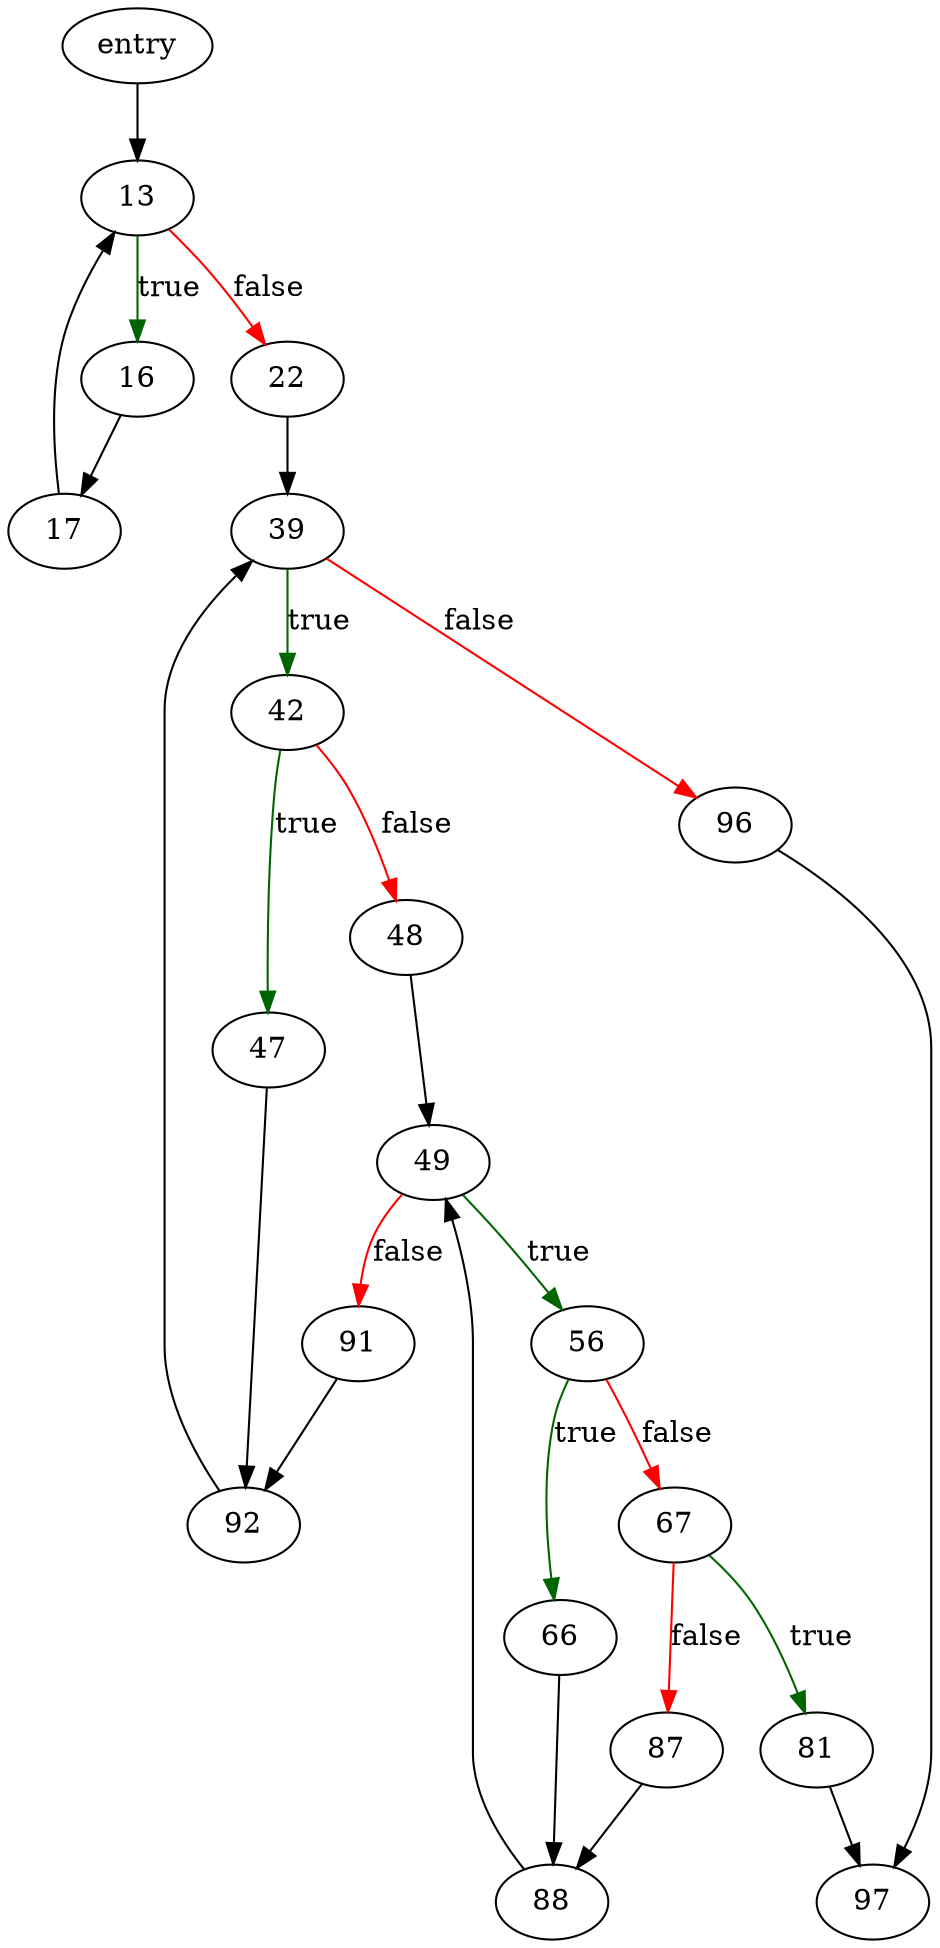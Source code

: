 digraph "exprMightBeIndexed2" {
	// Node definitions.
	4 [label=entry];
	13;
	16;
	17;
	22;
	39;
	42;
	47;
	48;
	49;
	56;
	66;
	67;
	81;
	87;
	88;
	91;
	92;
	96;
	97;

	// Edge definitions.
	4 -> 13;
	13 -> 16 [
		color=darkgreen
		label=true
	];
	13 -> 22 [
		color=red
		label=false
	];
	16 -> 17;
	17 -> 13;
	22 -> 39;
	39 -> 42 [
		color=darkgreen
		label=true
	];
	39 -> 96 [
		color=red
		label=false
	];
	42 -> 47 [
		color=darkgreen
		label=true
	];
	42 -> 48 [
		color=red
		label=false
	];
	47 -> 92;
	48 -> 49;
	49 -> 56 [
		color=darkgreen
		label=true
	];
	49 -> 91 [
		color=red
		label=false
	];
	56 -> 66 [
		color=darkgreen
		label=true
	];
	56 -> 67 [
		color=red
		label=false
	];
	66 -> 88;
	67 -> 81 [
		color=darkgreen
		label=true
	];
	67 -> 87 [
		color=red
		label=false
	];
	81 -> 97;
	87 -> 88;
	88 -> 49;
	91 -> 92;
	92 -> 39;
	96 -> 97;
}